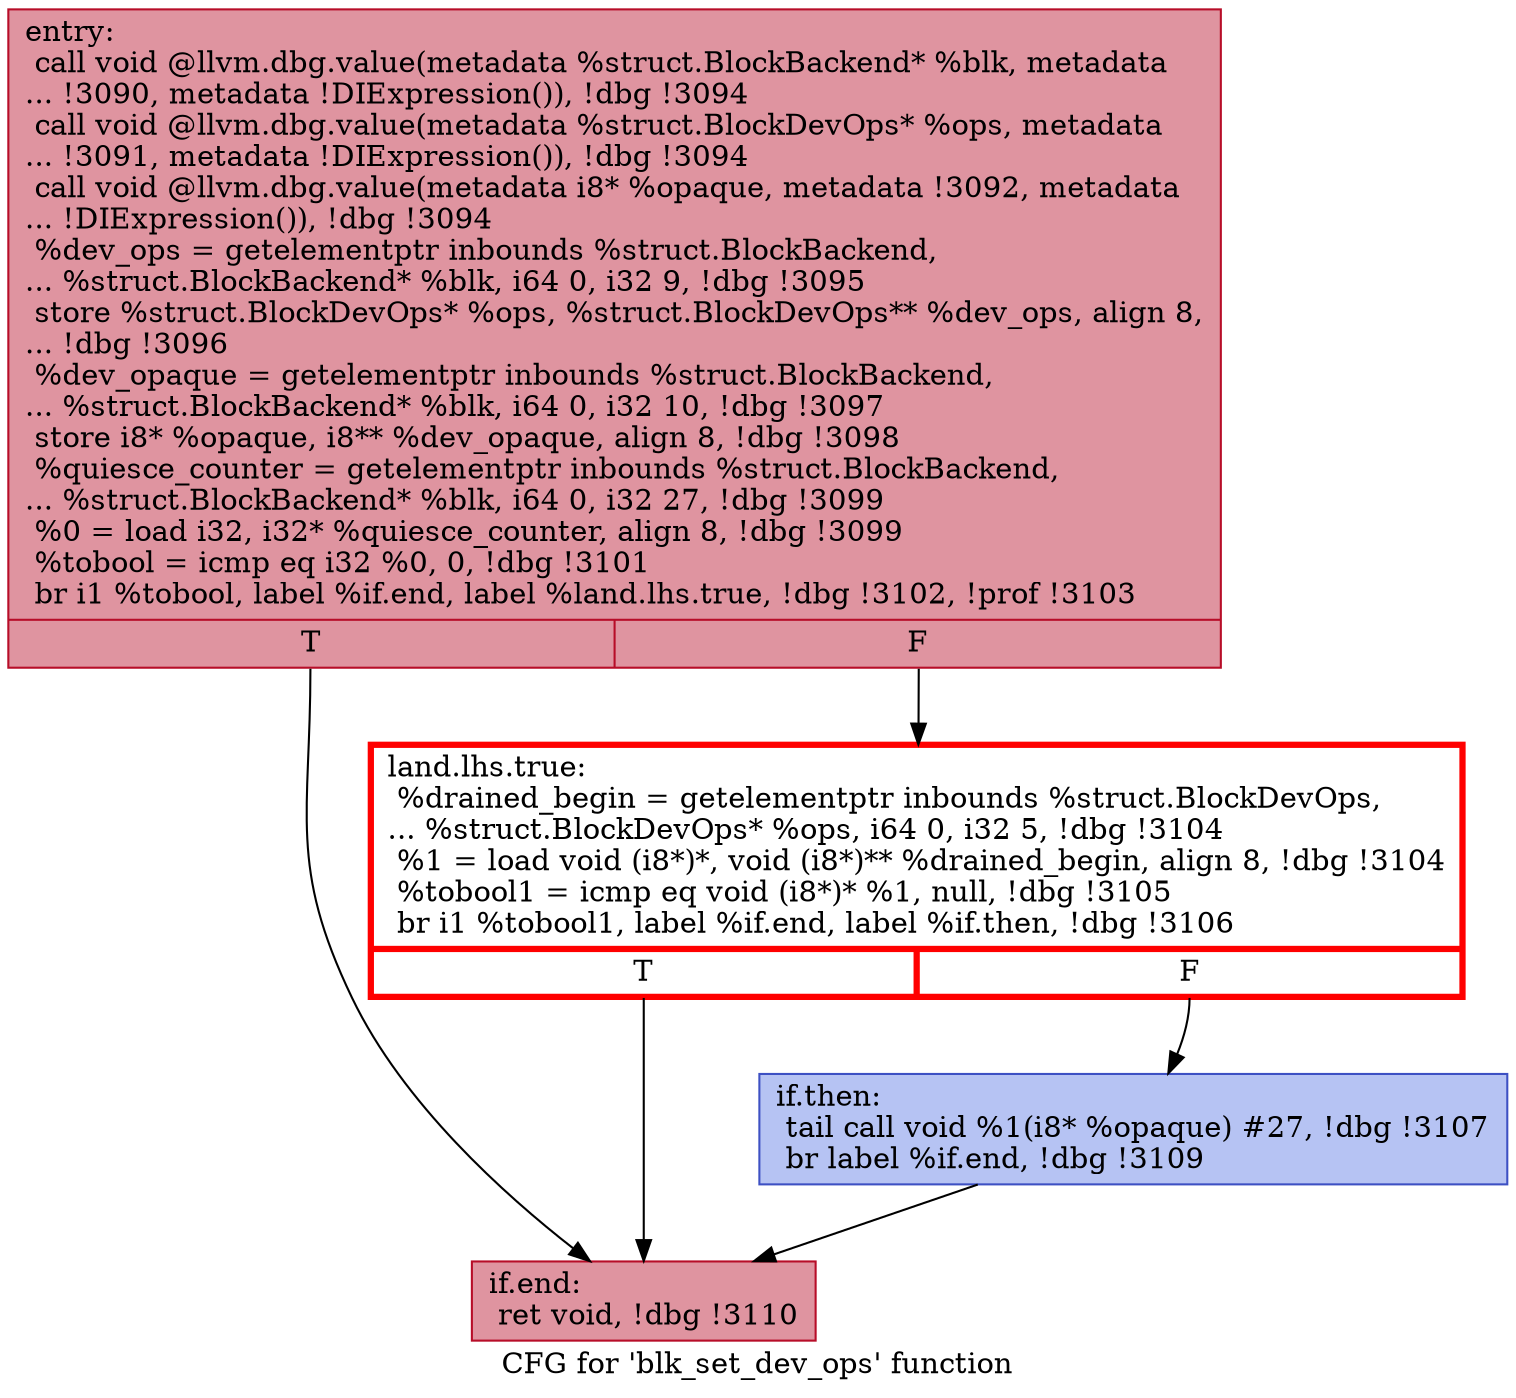 digraph "CFG for 'blk_set_dev_ops' function" {
	label="CFG for 'blk_set_dev_ops' function";

	Node0x55d70fc1bb70 [shape=record,color="#b70d28ff", style=filled, fillcolor="#b70d2870",label="{entry:\l  call void @llvm.dbg.value(metadata %struct.BlockBackend* %blk, metadata\l... !3090, metadata !DIExpression()), !dbg !3094\l  call void @llvm.dbg.value(metadata %struct.BlockDevOps* %ops, metadata\l... !3091, metadata !DIExpression()), !dbg !3094\l  call void @llvm.dbg.value(metadata i8* %opaque, metadata !3092, metadata\l... !DIExpression()), !dbg !3094\l  %dev_ops = getelementptr inbounds %struct.BlockBackend,\l... %struct.BlockBackend* %blk, i64 0, i32 9, !dbg !3095\l  store %struct.BlockDevOps* %ops, %struct.BlockDevOps** %dev_ops, align 8,\l... !dbg !3096\l  %dev_opaque = getelementptr inbounds %struct.BlockBackend,\l... %struct.BlockBackend* %blk, i64 0, i32 10, !dbg !3097\l  store i8* %opaque, i8** %dev_opaque, align 8, !dbg !3098\l  %quiesce_counter = getelementptr inbounds %struct.BlockBackend,\l... %struct.BlockBackend* %blk, i64 0, i32 27, !dbg !3099\l  %0 = load i32, i32* %quiesce_counter, align 8, !dbg !3099\l  %tobool = icmp eq i32 %0, 0, !dbg !3101\l  br i1 %tobool, label %if.end, label %land.lhs.true, !dbg !3102, !prof !3103\l|{<s0>T|<s1>F}}"];
	Node0x55d70fc1bb70:s0 -> Node0x55d70fbcfef0;
	Node0x55d70fc1bb70:s1 -> Node0x55d70fbcff60;
	Node0x55d70fbcff60 [shape=record,penwidth=3.0, color="red",label="{land.lhs.true:                                    \l  %drained_begin = getelementptr inbounds %struct.BlockDevOps,\l... %struct.BlockDevOps* %ops, i64 0, i32 5, !dbg !3104\l  %1 = load void (i8*)*, void (i8*)** %drained_begin, align 8, !dbg !3104\l  %tobool1 = icmp eq void (i8*)* %1, null, !dbg !3105\l  br i1 %tobool1, label %if.end, label %if.then, !dbg !3106\l|{<s0>T|<s1>F}}"];
	Node0x55d70fbcff60:s0 -> Node0x55d70fbcfef0;
	Node0x55d70fbcff60:s1 -> Node0x55d70fbcfea0;
	Node0x55d70fbcfea0 [shape=record,color="#3d50c3ff", style=filled, fillcolor="#5977e370",label="{if.then:                                          \l  tail call void %1(i8* %opaque) #27, !dbg !3107\l  br label %if.end, !dbg !3109\l}"];
	Node0x55d70fbcfea0 -> Node0x55d70fbcfef0;
	Node0x55d70fbcfef0 [shape=record,color="#b70d28ff", style=filled, fillcolor="#b70d2870",label="{if.end:                                           \l  ret void, !dbg !3110\l}"];
}
